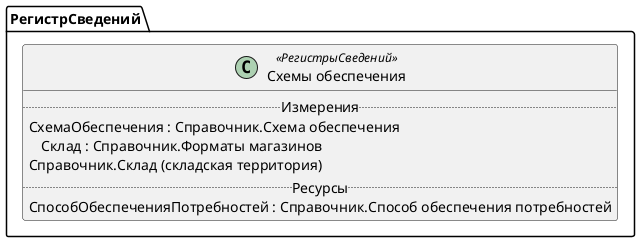 ﻿@startuml СхемыОбеспечения
'!include templates.wsd
'..\include templates.wsd
class РегистрСведений.СхемыОбеспечения as "Схемы обеспечения" <<РегистрыСведений>>
{
..Измерения..
СхемаОбеспечения : Справочник.Схема обеспечения
Склад : Справочник.Форматы магазинов\rСправочник.Склад (складская территория)
..Ресурсы..
СпособОбеспеченияПотребностей : Справочник.Способ обеспечения потребностей
}
@enduml
